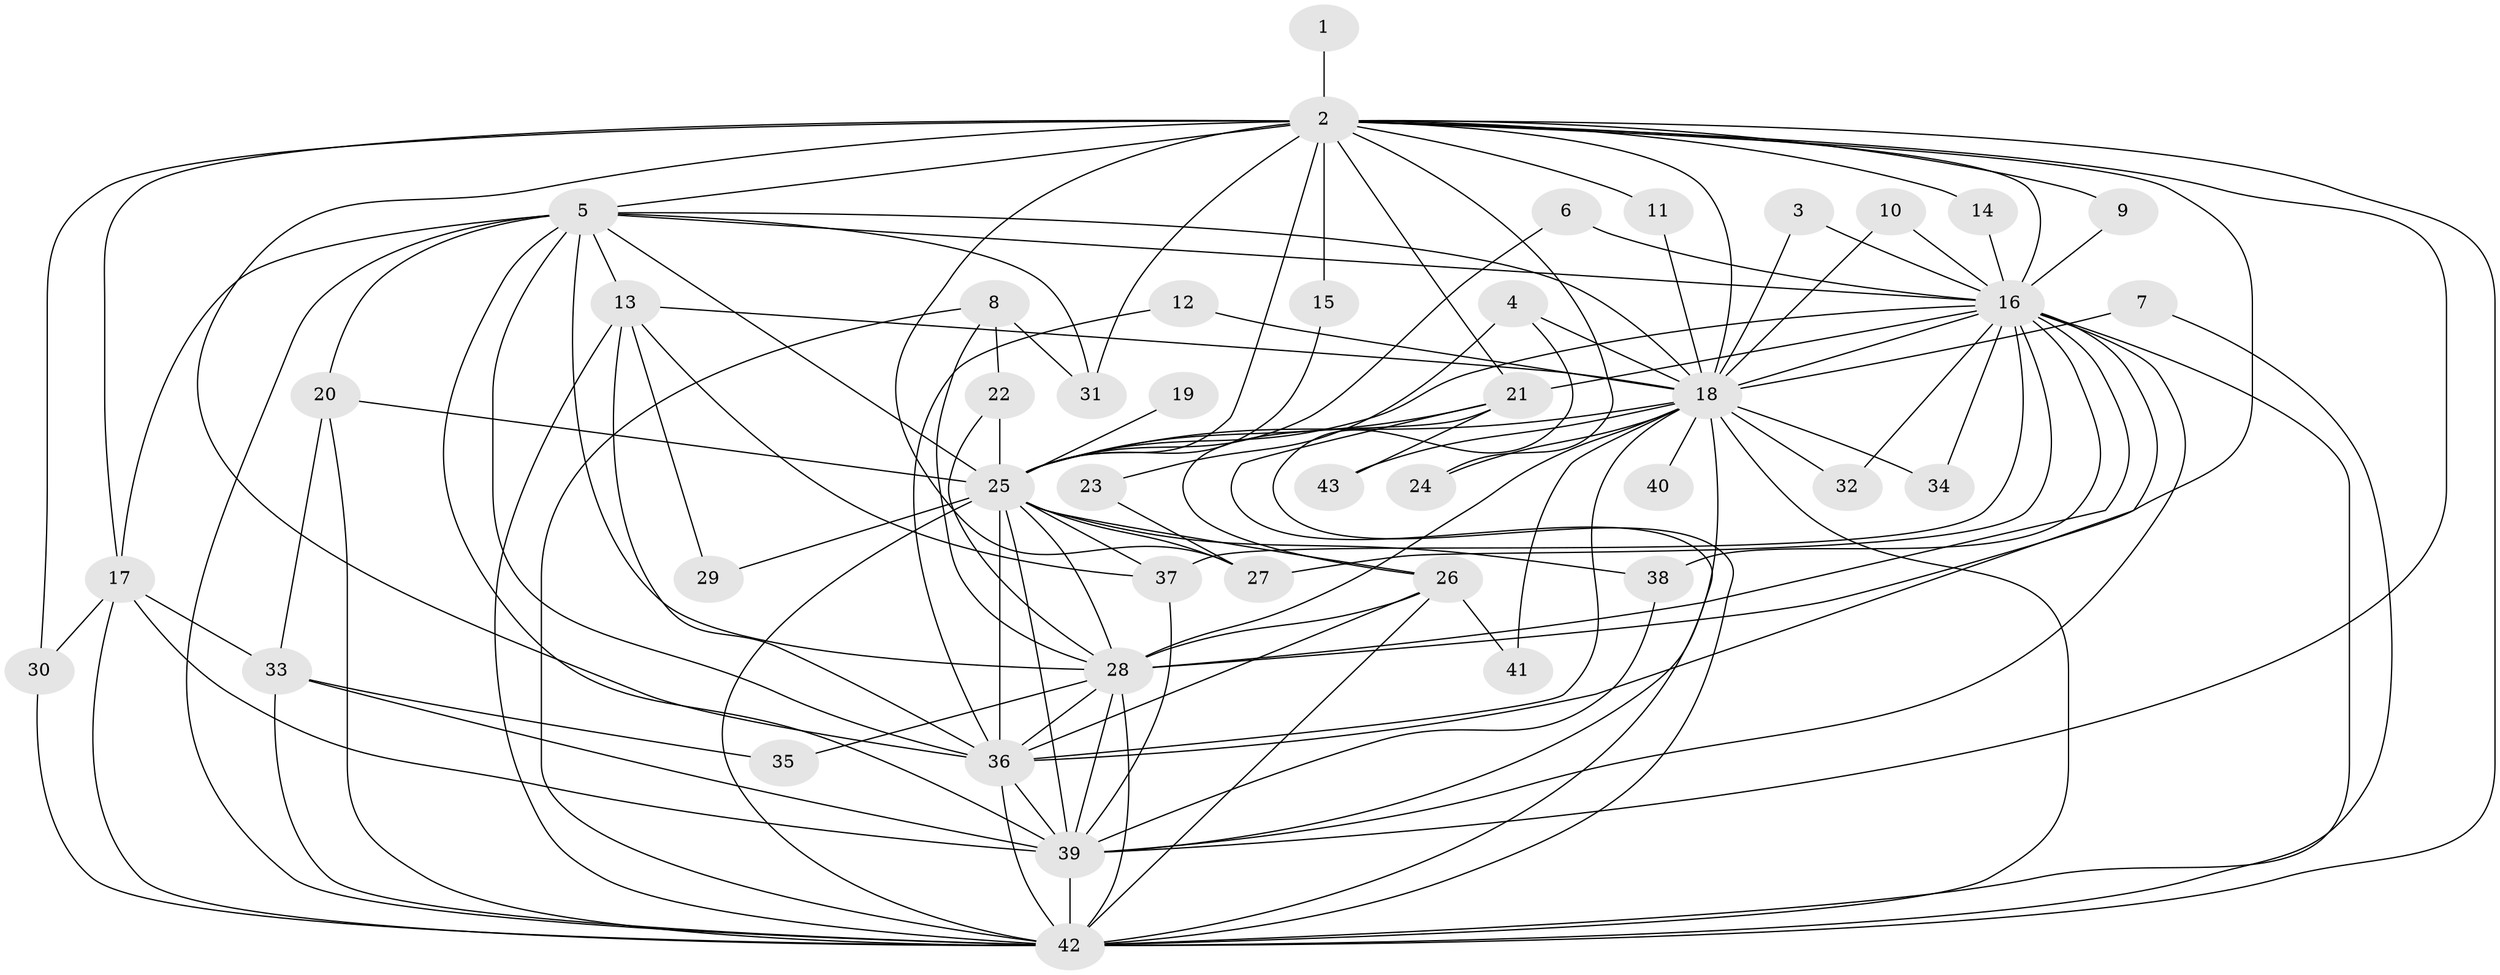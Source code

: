 // original degree distribution, {25: 0.023255813953488372, 14: 0.023255813953488372, 23: 0.011627906976744186, 27: 0.011627906976744186, 16: 0.011627906976744186, 15: 0.011627906976744186, 13: 0.011627906976744186, 30: 0.011627906976744186, 2: 0.6395348837209303, 6: 0.03488372093023256, 4: 0.09302325581395349, 3: 0.10465116279069768, 5: 0.011627906976744186}
// Generated by graph-tools (version 1.1) at 2025/36/03/04/25 23:36:34]
// undirected, 43 vertices, 120 edges
graph export_dot {
  node [color=gray90,style=filled];
  1;
  2;
  3;
  4;
  5;
  6;
  7;
  8;
  9;
  10;
  11;
  12;
  13;
  14;
  15;
  16;
  17;
  18;
  19;
  20;
  21;
  22;
  23;
  24;
  25;
  26;
  27;
  28;
  29;
  30;
  31;
  32;
  33;
  34;
  35;
  36;
  37;
  38;
  39;
  40;
  41;
  42;
  43;
  1 -- 2 [weight=1.0];
  2 -- 5 [weight=1.0];
  2 -- 9 [weight=1.0];
  2 -- 11 [weight=1.0];
  2 -- 14 [weight=1.0];
  2 -- 15 [weight=1.0];
  2 -- 16 [weight=1.0];
  2 -- 17 [weight=1.0];
  2 -- 18 [weight=1.0];
  2 -- 21 [weight=1.0];
  2 -- 24 [weight=1.0];
  2 -- 25 [weight=1.0];
  2 -- 27 [weight=1.0];
  2 -- 28 [weight=2.0];
  2 -- 30 [weight=2.0];
  2 -- 31 [weight=1.0];
  2 -- 36 [weight=4.0];
  2 -- 39 [weight=1.0];
  2 -- 42 [weight=1.0];
  3 -- 16 [weight=1.0];
  3 -- 18 [weight=1.0];
  4 -- 18 [weight=2.0];
  4 -- 23 [weight=1.0];
  4 -- 42 [weight=1.0];
  5 -- 13 [weight=1.0];
  5 -- 16 [weight=1.0];
  5 -- 17 [weight=1.0];
  5 -- 18 [weight=1.0];
  5 -- 20 [weight=1.0];
  5 -- 25 [weight=2.0];
  5 -- 28 [weight=1.0];
  5 -- 31 [weight=1.0];
  5 -- 36 [weight=2.0];
  5 -- 39 [weight=1.0];
  5 -- 42 [weight=1.0];
  6 -- 16 [weight=1.0];
  6 -- 25 [weight=1.0];
  7 -- 18 [weight=1.0];
  7 -- 42 [weight=1.0];
  8 -- 22 [weight=1.0];
  8 -- 28 [weight=1.0];
  8 -- 31 [weight=1.0];
  8 -- 42 [weight=1.0];
  9 -- 16 [weight=1.0];
  10 -- 16 [weight=1.0];
  10 -- 18 [weight=1.0];
  11 -- 18 [weight=1.0];
  12 -- 18 [weight=2.0];
  12 -- 36 [weight=1.0];
  13 -- 18 [weight=1.0];
  13 -- 29 [weight=1.0];
  13 -- 36 [weight=1.0];
  13 -- 37 [weight=1.0];
  13 -- 42 [weight=1.0];
  14 -- 16 [weight=1.0];
  15 -- 25 [weight=1.0];
  16 -- 18 [weight=1.0];
  16 -- 21 [weight=1.0];
  16 -- 25 [weight=2.0];
  16 -- 27 [weight=1.0];
  16 -- 28 [weight=1.0];
  16 -- 32 [weight=1.0];
  16 -- 34 [weight=1.0];
  16 -- 36 [weight=3.0];
  16 -- 37 [weight=1.0];
  16 -- 38 [weight=1.0];
  16 -- 39 [weight=1.0];
  16 -- 42 [weight=2.0];
  17 -- 30 [weight=1.0];
  17 -- 33 [weight=1.0];
  17 -- 39 [weight=1.0];
  17 -- 42 [weight=1.0];
  18 -- 24 [weight=1.0];
  18 -- 25 [weight=1.0];
  18 -- 28 [weight=1.0];
  18 -- 32 [weight=1.0];
  18 -- 34 [weight=1.0];
  18 -- 36 [weight=2.0];
  18 -- 39 [weight=1.0];
  18 -- 40 [weight=1.0];
  18 -- 41 [weight=2.0];
  18 -- 42 [weight=3.0];
  18 -- 43 [weight=2.0];
  19 -- 25 [weight=1.0];
  20 -- 25 [weight=1.0];
  20 -- 33 [weight=1.0];
  20 -- 42 [weight=1.0];
  21 -- 25 [weight=1.0];
  21 -- 26 [weight=1.0];
  21 -- 42 [weight=1.0];
  21 -- 43 [weight=1.0];
  22 -- 25 [weight=1.0];
  22 -- 28 [weight=1.0];
  23 -- 27 [weight=1.0];
  25 -- 26 [weight=1.0];
  25 -- 27 [weight=1.0];
  25 -- 28 [weight=1.0];
  25 -- 29 [weight=1.0];
  25 -- 36 [weight=4.0];
  25 -- 37 [weight=1.0];
  25 -- 38 [weight=2.0];
  25 -- 39 [weight=1.0];
  25 -- 42 [weight=3.0];
  26 -- 28 [weight=1.0];
  26 -- 36 [weight=1.0];
  26 -- 41 [weight=1.0];
  26 -- 42 [weight=1.0];
  28 -- 35 [weight=1.0];
  28 -- 36 [weight=2.0];
  28 -- 39 [weight=1.0];
  28 -- 42 [weight=1.0];
  30 -- 42 [weight=1.0];
  33 -- 35 [weight=1.0];
  33 -- 39 [weight=1.0];
  33 -- 42 [weight=1.0];
  36 -- 39 [weight=4.0];
  36 -- 42 [weight=2.0];
  37 -- 39 [weight=1.0];
  38 -- 39 [weight=1.0];
  39 -- 42 [weight=2.0];
}
